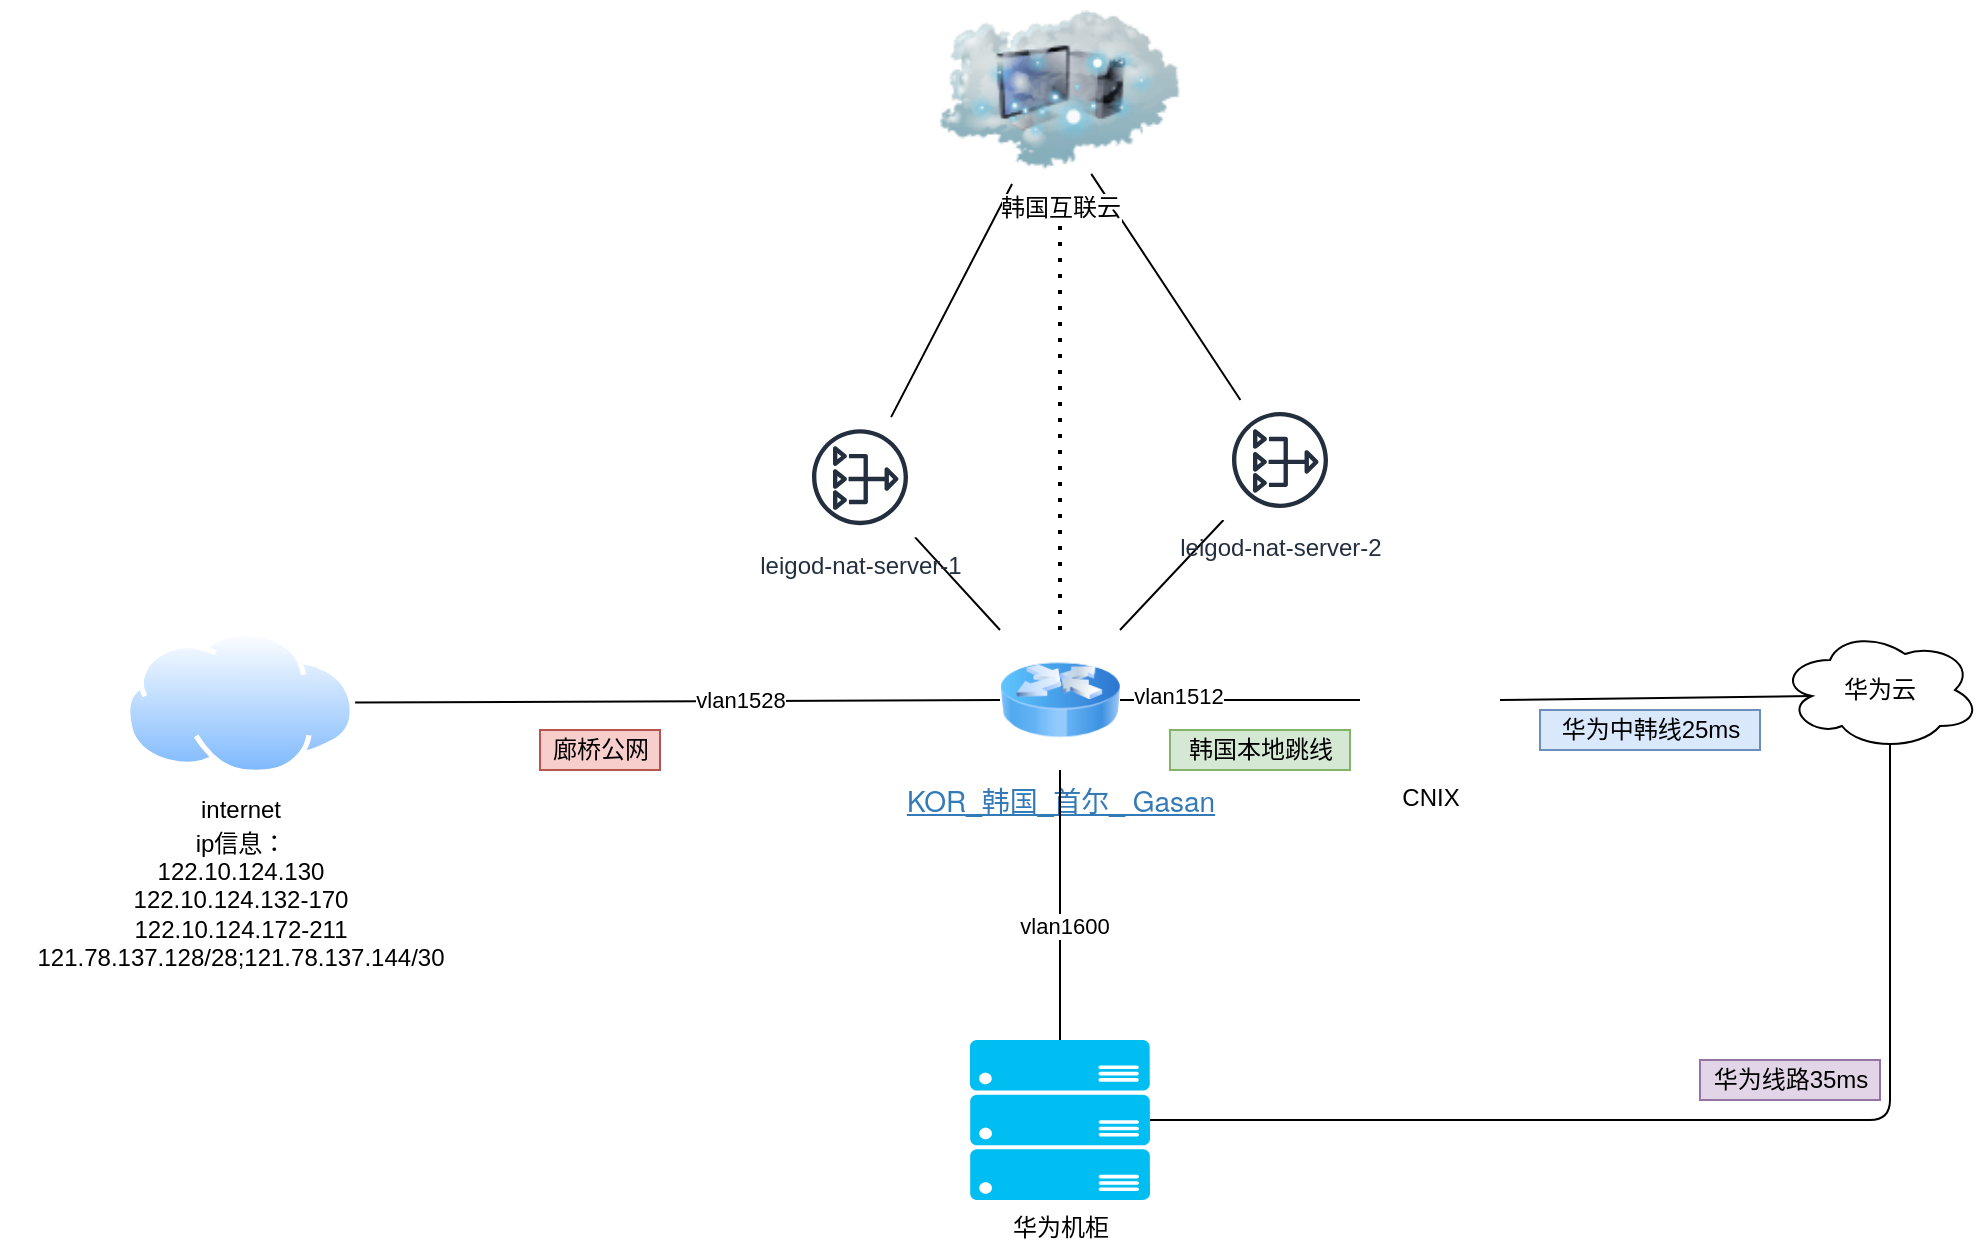 <mxfile version="14.4.7" type="github">
  <diagram id="1b1gdbH2hWXCBLBFwGmt" name="第 1 页">
    <mxGraphModel dx="2249" dy="1973" grid="1" gridSize="10" guides="1" tooltips="1" connect="1" arrows="1" fold="1" page="1" pageScale="1" pageWidth="827" pageHeight="1169" math="0" shadow="0">
      <root>
        <mxCell id="0" />
        <mxCell id="1" parent="0" />
        <mxCell id="ldXz7qVdnaQmS-XF6vvf-1" value="&lt;a href=&quot;http://pms.syscloud.cn:8001/dcim/sites/kor___gasan/&quot; style=&quot;box-sizing: border-box ; margin: 0px ; color: rgb(51 , 122 , 183) ; font-family: &amp;#34;helvetica neue&amp;#34; , &amp;#34;helvetica&amp;#34; , &amp;#34;arial&amp;#34; , sans-serif ; font-size: 14px&quot;&gt;KOR_韩国_首尔_ Gasan&lt;/a&gt;" style="image;html=1;image=img/lib/clip_art/networking/Router_Icon_128x128.png" vertex="1" parent="1">
          <mxGeometry x="220" y="245" width="60" height="70" as="geometry" />
        </mxCell>
        <mxCell id="ldXz7qVdnaQmS-XF6vvf-3" value="华为云" style="ellipse;shape=cloud;whiteSpace=wrap;html=1;align=center;" vertex="1" parent="1">
          <mxGeometry x="610" y="245" width="100" height="60" as="geometry" />
        </mxCell>
        <mxCell id="ldXz7qVdnaQmS-XF6vvf-4" value="CNIX" style="shape=image;html=1;verticalAlign=top;verticalLabelPosition=bottom;labelBackgroundColor=#ffffff;imageAspect=0;aspect=fixed;image=https://cdn2.iconfinder.com/data/icons/whcompare-isometric-web-hosting-servers/50/support-headset-128.png" vertex="1" parent="1">
          <mxGeometry x="400" y="245" width="70" height="70" as="geometry" />
        </mxCell>
        <mxCell id="ldXz7qVdnaQmS-XF6vvf-5" value="" style="endArrow=none;html=1;exitX=1;exitY=0.5;exitDx=0;exitDy=0;entryX=0;entryY=0.5;entryDx=0;entryDy=0;" edge="1" parent="1" source="ldXz7qVdnaQmS-XF6vvf-1" target="ldXz7qVdnaQmS-XF6vvf-4">
          <mxGeometry width="50" height="50" relative="1" as="geometry">
            <mxPoint x="370" y="490" as="sourcePoint" />
            <mxPoint x="420" y="440" as="targetPoint" />
          </mxGeometry>
        </mxCell>
        <mxCell id="ldXz7qVdnaQmS-XF6vvf-7" value="vlan1512" style="edgeLabel;html=1;align=center;verticalAlign=middle;resizable=0;points=[];" vertex="1" connectable="0" parent="ldXz7qVdnaQmS-XF6vvf-5">
          <mxGeometry x="-0.52" y="2" relative="1" as="geometry">
            <mxPoint as="offset" />
          </mxGeometry>
        </mxCell>
        <mxCell id="ldXz7qVdnaQmS-XF6vvf-6" value="" style="endArrow=none;html=1;exitX=1;exitY=0.5;exitDx=0;exitDy=0;entryX=0.16;entryY=0.55;entryDx=0;entryDy=0;entryPerimeter=0;" edge="1" parent="1" source="ldXz7qVdnaQmS-XF6vvf-4" target="ldXz7qVdnaQmS-XF6vvf-3">
          <mxGeometry width="50" height="50" relative="1" as="geometry">
            <mxPoint x="470" y="460" as="sourcePoint" />
            <mxPoint x="520" y="410" as="targetPoint" />
          </mxGeometry>
        </mxCell>
        <mxCell id="ldXz7qVdnaQmS-XF6vvf-8" value="韩国本地跳线" style="text;html=1;align=center;verticalAlign=middle;resizable=0;points=[];autosize=1;fillColor=#d5e8d4;strokeColor=#82b366;" vertex="1" parent="1">
          <mxGeometry x="305" y="295" width="90" height="20" as="geometry" />
        </mxCell>
        <mxCell id="ldXz7qVdnaQmS-XF6vvf-9" value="华为中韩线25ms" style="text;html=1;align=center;verticalAlign=middle;resizable=0;points=[];autosize=1;fillColor=#dae8fc;strokeColor=#6c8ebf;" vertex="1" parent="1">
          <mxGeometry x="490" y="285" width="110" height="20" as="geometry" />
        </mxCell>
        <mxCell id="ldXz7qVdnaQmS-XF6vvf-12" value="internet" style="aspect=fixed;perimeter=ellipsePerimeter;html=1;align=center;shadow=0;dashed=0;spacingTop=3;image;image=img/lib/active_directory/internet_cloud.svg;" vertex="1" parent="1">
          <mxGeometry x="-217.54" y="245" width="115.08" height="72.5" as="geometry" />
        </mxCell>
        <mxCell id="ldXz7qVdnaQmS-XF6vvf-14" value="ip信息：&lt;br&gt;&lt;div&gt;122.10.124.130&lt;/div&gt;&lt;div&gt;122.10.124.132-170&lt;/div&gt;&lt;div&gt;122.10.124.172-211&lt;br&gt;121.78.137.128/28;121.78.137.144/30&lt;br&gt;&lt;/div&gt;" style="text;html=1;align=center;verticalAlign=middle;resizable=0;points=[];autosize=1;" vertex="1" parent="1">
          <mxGeometry x="-280.0" y="340" width="240" height="80" as="geometry" />
        </mxCell>
        <mxCell id="ldXz7qVdnaQmS-XF6vvf-15" value="" style="endArrow=none;html=1;entryX=1;entryY=0;entryDx=0;entryDy=0;" edge="1" parent="1" source="ldXz7qVdnaQmS-XF6vvf-18" target="ldXz7qVdnaQmS-XF6vvf-1">
          <mxGeometry width="50" height="50" relative="1" as="geometry">
            <mxPoint x="140" y="350" as="sourcePoint" />
            <mxPoint x="200" y="290" as="targetPoint" />
          </mxGeometry>
        </mxCell>
        <mxCell id="ldXz7qVdnaQmS-XF6vvf-16" value="" style="endArrow=none;html=1;entryX=0;entryY=0;entryDx=0;entryDy=0;" edge="1" parent="1" source="ldXz7qVdnaQmS-XF6vvf-17" target="ldXz7qVdnaQmS-XF6vvf-1">
          <mxGeometry width="50" height="50" relative="1" as="geometry">
            <mxPoint x="180" y="500" as="sourcePoint" />
            <mxPoint x="230" y="450" as="targetPoint" />
          </mxGeometry>
        </mxCell>
        <mxCell id="ldXz7qVdnaQmS-XF6vvf-17" value="leigod-nat-server-1" style="outlineConnect=0;fontColor=#232F3E;gradientColor=none;strokeColor=#232F3E;fillColor=#ffffff;dashed=0;verticalLabelPosition=bottom;verticalAlign=top;align=center;html=1;fontSize=12;fontStyle=0;aspect=fixed;shape=mxgraph.aws4.resourceIcon;resIcon=mxgraph.aws4.nat_gateway;" vertex="1" parent="1">
          <mxGeometry x="120" y="138.57" width="60" height="60" as="geometry" />
        </mxCell>
        <mxCell id="ldXz7qVdnaQmS-XF6vvf-18" value="leigod-nat-server-2" style="outlineConnect=0;fontColor=#232F3E;gradientColor=none;strokeColor=#232F3E;fillColor=#ffffff;dashed=0;verticalLabelPosition=bottom;verticalAlign=top;align=center;html=1;fontSize=12;fontStyle=0;aspect=fixed;shape=mxgraph.aws4.resourceIcon;resIcon=mxgraph.aws4.nat_gateway;" vertex="1" parent="1">
          <mxGeometry x="330" y="130" width="60" height="60" as="geometry" />
        </mxCell>
        <mxCell id="ldXz7qVdnaQmS-XF6vvf-19" value="" style="endArrow=none;html=1;entryX=0;entryY=0.5;entryDx=0;entryDy=0;exitX=1;exitY=0.5;exitDx=0;exitDy=0;" edge="1" parent="1" source="ldXz7qVdnaQmS-XF6vvf-12" target="ldXz7qVdnaQmS-XF6vvf-1">
          <mxGeometry width="50" height="50" relative="1" as="geometry">
            <mxPoint x="-90" y="240" as="sourcePoint" />
            <mxPoint x="-40" y="190" as="targetPoint" />
          </mxGeometry>
        </mxCell>
        <mxCell id="ldXz7qVdnaQmS-XF6vvf-20" value="vlan1528" style="edgeLabel;html=1;align=center;verticalAlign=middle;resizable=0;points=[];" vertex="1" connectable="0" parent="ldXz7qVdnaQmS-XF6vvf-19">
          <mxGeometry x="0.193" y="1" relative="1" as="geometry">
            <mxPoint as="offset" />
          </mxGeometry>
        </mxCell>
        <mxCell id="ldXz7qVdnaQmS-XF6vvf-21" value="" style="endArrow=none;html=1;entryX=-0.045;entryY=0.916;entryDx=0;entryDy=0;entryPerimeter=0;" edge="1" parent="1" source="ldXz7qVdnaQmS-XF6vvf-17">
          <mxGeometry width="50" height="50" relative="1" as="geometry">
            <mxPoint x="60" y="140" as="sourcePoint" />
            <mxPoint x="226.02" y="21.97" as="targetPoint" />
          </mxGeometry>
        </mxCell>
        <mxCell id="ldXz7qVdnaQmS-XF6vvf-23" value="" style="endArrow=none;html=1;entryX=1;entryY=1;entryDx=0;entryDy=0;" edge="1" parent="1" source="ldXz7qVdnaQmS-XF6vvf-18">
          <mxGeometry width="50" height="50" relative="1" as="geometry">
            <mxPoint x="400" y="130" as="sourcePoint" />
            <mxPoint x="265.613" y="16.962" as="targetPoint" />
          </mxGeometry>
        </mxCell>
        <mxCell id="ldXz7qVdnaQmS-XF6vvf-24" value="" style="endArrow=none;dashed=1;html=1;dashPattern=1 3;strokeWidth=2;entryX=0.5;entryY=1;entryDx=0;entryDy=0;exitX=0.5;exitY=0;exitDx=0;exitDy=0;" edge="1" parent="1" source="ldXz7qVdnaQmS-XF6vvf-1">
          <mxGeometry width="50" height="50" relative="1" as="geometry">
            <mxPoint x="20" y="200" as="sourcePoint" />
            <mxPoint x="250" y="28.57" as="targetPoint" />
          </mxGeometry>
        </mxCell>
        <mxCell id="ldXz7qVdnaQmS-XF6vvf-28" value="韩国互联云" style="image;html=1;image=img/lib/clip_art/networking/Cloud_Computer_128x128.png" vertex="1" parent="1">
          <mxGeometry x="190" y="-70" width="120" height="90" as="geometry" />
        </mxCell>
        <mxCell id="ldXz7qVdnaQmS-XF6vvf-29" value="廊桥公网" style="text;html=1;align=center;verticalAlign=middle;resizable=0;points=[];autosize=1;fillColor=#f8cecc;strokeColor=#b85450;" vertex="1" parent="1">
          <mxGeometry x="-10" y="295" width="60" height="20" as="geometry" />
        </mxCell>
        <mxCell id="ldXz7qVdnaQmS-XF6vvf-30" value="华为机柜" style="verticalLabelPosition=bottom;html=1;verticalAlign=top;align=center;strokeColor=none;fillColor=#00BEF2;shape=mxgraph.azure.server_rack;" vertex="1" parent="1">
          <mxGeometry x="205" y="450" width="90" height="80" as="geometry" />
        </mxCell>
        <mxCell id="ldXz7qVdnaQmS-XF6vvf-31" value="" style="endArrow=none;html=1;entryX=0.5;entryY=1;entryDx=0;entryDy=0;exitX=0.5;exitY=0;exitDx=0;exitDy=0;exitPerimeter=0;" edge="1" parent="1" source="ldXz7qVdnaQmS-XF6vvf-30" target="ldXz7qVdnaQmS-XF6vvf-1">
          <mxGeometry width="50" height="50" relative="1" as="geometry">
            <mxPoint x="320" y="450" as="sourcePoint" />
            <mxPoint x="370" y="400" as="targetPoint" />
          </mxGeometry>
        </mxCell>
        <mxCell id="ldXz7qVdnaQmS-XF6vvf-34" value="vlan1600" style="edgeLabel;html=1;align=center;verticalAlign=middle;resizable=0;points=[];" vertex="1" connectable="0" parent="ldXz7qVdnaQmS-XF6vvf-31">
          <mxGeometry x="-0.156" y="-2" relative="1" as="geometry">
            <mxPoint as="offset" />
          </mxGeometry>
        </mxCell>
        <mxCell id="ldXz7qVdnaQmS-XF6vvf-32" value="" style="endArrow=none;html=1;exitX=1;exitY=0.5;exitDx=0;exitDy=0;exitPerimeter=0;entryX=0.55;entryY=0.95;entryDx=0;entryDy=0;entryPerimeter=0;" edge="1" parent="1" source="ldXz7qVdnaQmS-XF6vvf-30" target="ldXz7qVdnaQmS-XF6vvf-3">
          <mxGeometry width="50" height="50" relative="1" as="geometry">
            <mxPoint x="420" y="500" as="sourcePoint" />
            <mxPoint x="670" y="490" as="targetPoint" />
            <Array as="points">
              <mxPoint x="665" y="490" />
            </Array>
          </mxGeometry>
        </mxCell>
        <mxCell id="ldXz7qVdnaQmS-XF6vvf-35" value="华为线路35ms" style="text;html=1;align=center;verticalAlign=middle;resizable=0;points=[];autosize=1;fillColor=#e1d5e7;strokeColor=#9673a6;" vertex="1" parent="1">
          <mxGeometry x="570" y="460" width="90" height="20" as="geometry" />
        </mxCell>
      </root>
    </mxGraphModel>
  </diagram>
</mxfile>
